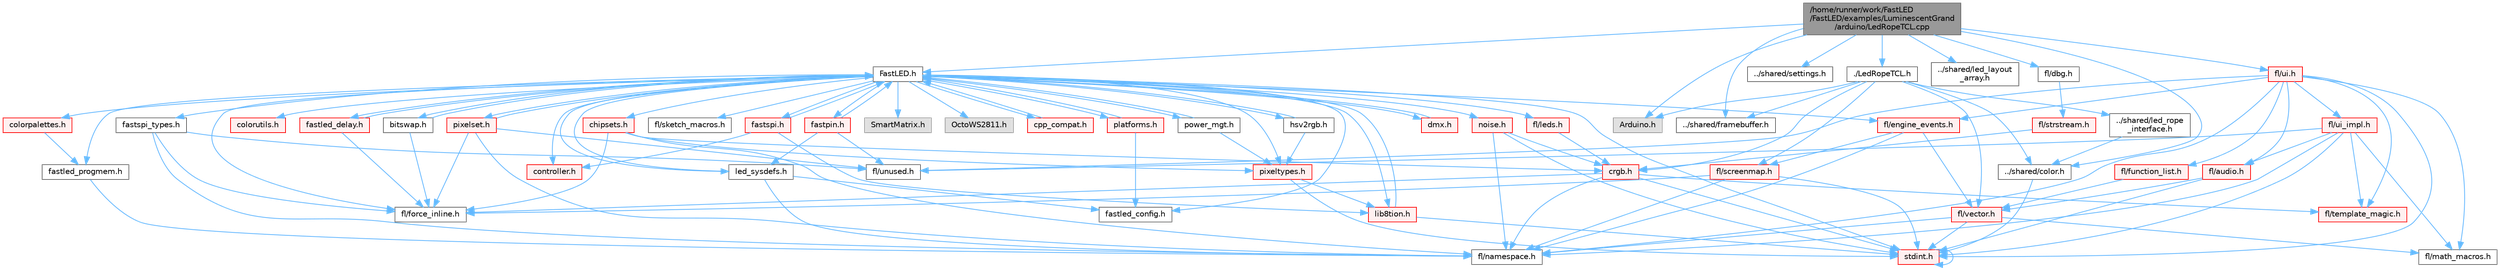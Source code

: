 digraph "/home/runner/work/FastLED/FastLED/examples/LuminescentGrand/arduino/LedRopeTCL.cpp"
{
 // INTERACTIVE_SVG=YES
 // LATEX_PDF_SIZE
  bgcolor="transparent";
  edge [fontname=Helvetica,fontsize=10,labelfontname=Helvetica,labelfontsize=10];
  node [fontname=Helvetica,fontsize=10,shape=box,height=0.2,width=0.4];
  Node1 [id="Node000001",label="/home/runner/work/FastLED\l/FastLED/examples/LuminescentGrand\l/arduino/LedRopeTCL.cpp",height=0.2,width=0.4,color="gray40", fillcolor="grey60", style="filled", fontcolor="black",tooltip=" "];
  Node1 -> Node2 [id="edge1_Node000001_Node000002",color="steelblue1",style="solid",tooltip=" "];
  Node2 [id="Node000002",label="Arduino.h",height=0.2,width=0.4,color="grey60", fillcolor="#E0E0E0", style="filled",tooltip=" "];
  Node1 -> Node3 [id="edge2_Node000001_Node000003",color="steelblue1",style="solid",tooltip=" "];
  Node3 [id="Node000003",label="../shared/color.h",height=0.2,width=0.4,color="grey40", fillcolor="white", style="filled",URL="$de/de1/examples_2_luminescent_grand_2shared_2color_8h.html",tooltip=" "];
  Node3 -> Node4 [id="edge3_Node000003_Node000004",color="steelblue1",style="solid",tooltip=" "];
  Node4 [id="Node000004",label="stdint.h",height=0.2,width=0.4,color="red", fillcolor="#FFF0F0", style="filled",URL="$df/dd8/stdint_8h.html",tooltip=" "];
  Node4 -> Node4 [id="edge4_Node000004_Node000004",color="steelblue1",style="solid",tooltip=" "];
  Node1 -> Node6 [id="edge5_Node000001_Node000006",color="steelblue1",style="solid",tooltip=" "];
  Node6 [id="Node000006",label="../shared/framebuffer.h",height=0.2,width=0.4,color="grey40", fillcolor="white", style="filled",URL="$d4/dd2/framebuffer_8h.html",tooltip=" "];
  Node1 -> Node7 [id="edge6_Node000001_Node000007",color="steelblue1",style="solid",tooltip=" "];
  Node7 [id="Node000007",label="../shared/settings.h",height=0.2,width=0.4,color="grey40", fillcolor="white", style="filled",URL="$de/d60/settings_8h.html",tooltip=" "];
  Node1 -> Node8 [id="edge7_Node000001_Node000008",color="steelblue1",style="solid",tooltip=" "];
  Node8 [id="Node000008",label="./LedRopeTCL.h",height=0.2,width=0.4,color="grey40", fillcolor="white", style="filled",URL="$d9/d7e/_led_rope_t_c_l_8h.html",tooltip=" "];
  Node8 -> Node2 [id="edge8_Node000008_Node000002",color="steelblue1",style="solid",tooltip=" "];
  Node8 -> Node3 [id="edge9_Node000008_Node000003",color="steelblue1",style="solid",tooltip=" "];
  Node8 -> Node6 [id="edge10_Node000008_Node000006",color="steelblue1",style="solid",tooltip=" "];
  Node8 -> Node9 [id="edge11_Node000008_Node000009",color="steelblue1",style="solid",tooltip=" "];
  Node9 [id="Node000009",label="../shared/led_rope\l_interface.h",height=0.2,width=0.4,color="grey40", fillcolor="white", style="filled",URL="$db/d19/led__rope__interface_8h.html",tooltip=" "];
  Node9 -> Node3 [id="edge12_Node000009_Node000003",color="steelblue1",style="solid",tooltip=" "];
  Node8 -> Node10 [id="edge13_Node000008_Node000010",color="steelblue1",style="solid",tooltip=" "];
  Node10 [id="Node000010",label="fl/vector.h",height=0.2,width=0.4,color="red", fillcolor="#FFF0F0", style="filled",URL="$d6/d68/vector_8h.html",tooltip=" "];
  Node10 -> Node4 [id="edge14_Node000010_Node000004",color="steelblue1",style="solid",tooltip=" "];
  Node10 -> Node18 [id="edge15_Node000010_Node000018",color="steelblue1",style="solid",tooltip=" "];
  Node18 [id="Node000018",label="fl/math_macros.h",height=0.2,width=0.4,color="grey40", fillcolor="white", style="filled",URL="$d8/db8/math__macros_8h.html",tooltip=" "];
  Node10 -> Node19 [id="edge16_Node000010_Node000019",color="steelblue1",style="solid",tooltip=" "];
  Node19 [id="Node000019",label="fl/namespace.h",height=0.2,width=0.4,color="grey40", fillcolor="white", style="filled",URL="$df/d2a/namespace_8h.html",tooltip="Implements the FastLED namespace macros."];
  Node8 -> Node31 [id="edge17_Node000008_Node000031",color="steelblue1",style="solid",tooltip=" "];
  Node31 [id="Node000031",label="crgb.h",height=0.2,width=0.4,color="red", fillcolor="#FFF0F0", style="filled",URL="$db/dd1/crgb_8h.html",tooltip="Defines the red, green, and blue (RGB) pixel struct."];
  Node31 -> Node4 [id="edge18_Node000031_Node000004",color="steelblue1",style="solid",tooltip=" "];
  Node31 -> Node19 [id="edge19_Node000031_Node000019",color="steelblue1",style="solid",tooltip=" "];
  Node31 -> Node16 [id="edge20_Node000031_Node000016",color="steelblue1",style="solid",tooltip=" "];
  Node16 [id="Node000016",label="fl/force_inline.h",height=0.2,width=0.4,color="grey40", fillcolor="white", style="filled",URL="$d4/d64/force__inline_8h.html",tooltip=" "];
  Node31 -> Node28 [id="edge21_Node000031_Node000028",color="steelblue1",style="solid",tooltip=" "];
  Node28 [id="Node000028",label="fl/template_magic.h",height=0.2,width=0.4,color="red", fillcolor="#FFF0F0", style="filled",URL="$d8/d0c/template__magic_8h.html",tooltip=" "];
  Node8 -> Node35 [id="edge22_Node000008_Node000035",color="steelblue1",style="solid",tooltip=" "];
  Node35 [id="Node000035",label="fl/screenmap.h",height=0.2,width=0.4,color="red", fillcolor="#FFF0F0", style="filled",URL="$d7/d97/screenmap_8h.html",tooltip=" "];
  Node35 -> Node4 [id="edge23_Node000035_Node000004",color="steelblue1",style="solid",tooltip=" "];
  Node35 -> Node16 [id="edge24_Node000035_Node000016",color="steelblue1",style="solid",tooltip=" "];
  Node35 -> Node19 [id="edge25_Node000035_Node000019",color="steelblue1",style="solid",tooltip=" "];
  Node1 -> Node41 [id="edge26_Node000001_Node000041",color="steelblue1",style="solid",tooltip=" "];
  Node41 [id="Node000041",label="../shared/led_layout\l_array.h",height=0.2,width=0.4,color="grey40", fillcolor="white", style="filled",URL="$df/da2/led__layout__array_8h.html",tooltip=" "];
  Node1 -> Node42 [id="edge27_Node000001_Node000042",color="steelblue1",style="solid",tooltip=" "];
  Node42 [id="Node000042",label="FastLED.h",height=0.2,width=0.4,color="grey40", fillcolor="white", style="filled",URL="$db/d97/_fast_l_e_d_8h.html",tooltip="central include file for FastLED, defines the CFastLED class/object"];
  Node42 -> Node4 [id="edge28_Node000042_Node000004",color="steelblue1",style="solid",tooltip=" "];
  Node42 -> Node43 [id="edge29_Node000042_Node000043",color="steelblue1",style="solid",tooltip=" "];
  Node43 [id="Node000043",label="SmartMatrix.h",height=0.2,width=0.4,color="grey60", fillcolor="#E0E0E0", style="filled",tooltip=" "];
  Node42 -> Node44 [id="edge30_Node000042_Node000044",color="steelblue1",style="solid",tooltip=" "];
  Node44 [id="Node000044",label="OctoWS2811.h",height=0.2,width=0.4,color="grey60", fillcolor="#E0E0E0", style="filled",tooltip=" "];
  Node42 -> Node16 [id="edge31_Node000042_Node000016",color="steelblue1",style="solid",tooltip=" "];
  Node42 -> Node45 [id="edge32_Node000042_Node000045",color="steelblue1",style="solid",tooltip=" "];
  Node45 [id="Node000045",label="cpp_compat.h",height=0.2,width=0.4,color="red", fillcolor="#FFF0F0", style="filled",URL="$d9/d13/cpp__compat_8h.html",tooltip="Compatibility functions based on C++ version."];
  Node45 -> Node42 [id="edge33_Node000045_Node000042",color="steelblue1",style="solid",tooltip=" "];
  Node42 -> Node47 [id="edge34_Node000042_Node000047",color="steelblue1",style="solid",tooltip=" "];
  Node47 [id="Node000047",label="fastled_config.h",height=0.2,width=0.4,color="grey40", fillcolor="white", style="filled",URL="$d5/d11/fastled__config_8h.html",tooltip="Contains definitions that can be used to configure FastLED at compile time."];
  Node42 -> Node48 [id="edge35_Node000042_Node000048",color="steelblue1",style="solid",tooltip=" "];
  Node48 [id="Node000048",label="led_sysdefs.h",height=0.2,width=0.4,color="grey40", fillcolor="white", style="filled",URL="$d9/d3e/led__sysdefs_8h.html",tooltip="Determines which platform system definitions to include."];
  Node48 -> Node42 [id="edge36_Node000048_Node000042",color="steelblue1",style="solid",tooltip=" "];
  Node48 -> Node47 [id="edge37_Node000048_Node000047",color="steelblue1",style="solid",tooltip=" "];
  Node48 -> Node19 [id="edge38_Node000048_Node000019",color="steelblue1",style="solid",tooltip=" "];
  Node42 -> Node49 [id="edge39_Node000042_Node000049",color="steelblue1",style="solid",tooltip=" "];
  Node49 [id="Node000049",label="fastled_delay.h",height=0.2,width=0.4,color="red", fillcolor="#FFF0F0", style="filled",URL="$d0/da8/fastled__delay_8h.html",tooltip="Utility functions and classes for managing delay cycles."];
  Node49 -> Node42 [id="edge40_Node000049_Node000042",color="steelblue1",style="solid",tooltip=" "];
  Node49 -> Node16 [id="edge41_Node000049_Node000016",color="steelblue1",style="solid",tooltip=" "];
  Node42 -> Node51 [id="edge42_Node000042_Node000051",color="steelblue1",style="solid",tooltip=" "];
  Node51 [id="Node000051",label="bitswap.h",height=0.2,width=0.4,color="grey40", fillcolor="white", style="filled",URL="$de/ded/bitswap_8h.html",tooltip="Functions for doing a rotation of bits/bytes used by parallel output."];
  Node51 -> Node42 [id="edge43_Node000051_Node000042",color="steelblue1",style="solid",tooltip=" "];
  Node51 -> Node16 [id="edge44_Node000051_Node000016",color="steelblue1",style="solid",tooltip=" "];
  Node42 -> Node52 [id="edge45_Node000042_Node000052",color="steelblue1",style="solid",tooltip=" "];
  Node52 [id="Node000052",label="controller.h",height=0.2,width=0.4,color="red", fillcolor="#FFF0F0", style="filled",URL="$d2/dd9/controller_8h.html",tooltip="deprecated: base definitions used by led controllers for writing out led data"];
  Node42 -> Node77 [id="edge46_Node000042_Node000077",color="steelblue1",style="solid",tooltip=" "];
  Node77 [id="Node000077",label="fastpin.h",height=0.2,width=0.4,color="red", fillcolor="#FFF0F0", style="filled",URL="$db/d65/fastpin_8h.html",tooltip="Class base definitions for defining fast pin access."];
  Node77 -> Node42 [id="edge47_Node000077_Node000042",color="steelblue1",style="solid",tooltip=" "];
  Node77 -> Node48 [id="edge48_Node000077_Node000048",color="steelblue1",style="solid",tooltip=" "];
  Node77 -> Node26 [id="edge49_Node000077_Node000026",color="steelblue1",style="solid",tooltip=" "];
  Node26 [id="Node000026",label="fl/unused.h",height=0.2,width=0.4,color="grey40", fillcolor="white", style="filled",URL="$d8/d4b/unused_8h.html",tooltip=" "];
  Node42 -> Node78 [id="edge50_Node000042_Node000078",color="steelblue1",style="solid",tooltip=" "];
  Node78 [id="Node000078",label="fastspi_types.h",height=0.2,width=0.4,color="grey40", fillcolor="white", style="filled",URL="$d2/ddb/fastspi__types_8h.html",tooltip="Data types and constants used by SPI interfaces."];
  Node78 -> Node16 [id="edge51_Node000078_Node000016",color="steelblue1",style="solid",tooltip=" "];
  Node78 -> Node19 [id="edge52_Node000078_Node000019",color="steelblue1",style="solid",tooltip=" "];
  Node78 -> Node26 [id="edge53_Node000078_Node000026",color="steelblue1",style="solid",tooltip=" "];
  Node42 -> Node79 [id="edge54_Node000042_Node000079",color="steelblue1",style="solid",tooltip=" "];
  Node79 [id="Node000079",label="dmx.h",height=0.2,width=0.4,color="red", fillcolor="#FFF0F0", style="filled",URL="$d3/de1/dmx_8h.html",tooltip="Defines the DMX512-based LED controllers."];
  Node79 -> Node42 [id="edge55_Node000079_Node000042",color="steelblue1",style="solid",tooltip=" "];
  Node42 -> Node82 [id="edge56_Node000042_Node000082",color="steelblue1",style="solid",tooltip=" "];
  Node82 [id="Node000082",label="platforms.h",height=0.2,width=0.4,color="red", fillcolor="#FFF0F0", style="filled",URL="$da/dc9/platforms_8h.html",tooltip="Determines which platforms headers to include."];
  Node82 -> Node42 [id="edge57_Node000082_Node000042",color="steelblue1",style="solid",tooltip=" "];
  Node82 -> Node47 [id="edge58_Node000082_Node000047",color="steelblue1",style="solid",tooltip=" "];
  Node42 -> Node84 [id="edge59_Node000042_Node000084",color="steelblue1",style="solid",tooltip=" "];
  Node84 [id="Node000084",label="fastled_progmem.h",height=0.2,width=0.4,color="grey40", fillcolor="white", style="filled",URL="$df/dab/fastled__progmem_8h.html",tooltip="Wrapper definitions to allow seamless use of PROGMEM in environments that have it."];
  Node84 -> Node19 [id="edge60_Node000084_Node000019",color="steelblue1",style="solid",tooltip=" "];
  Node42 -> Node55 [id="edge61_Node000042_Node000055",color="steelblue1",style="solid",tooltip=" "];
  Node55 [id="Node000055",label="lib8tion.h",height=0.2,width=0.4,color="red", fillcolor="#FFF0F0", style="filled",URL="$df/da5/lib8tion_8h.html",tooltip="Fast, efficient 8-bit math functions specifically designed for high-performance LED programming."];
  Node55 -> Node42 [id="edge62_Node000055_Node000042",color="steelblue1",style="solid",tooltip=" "];
  Node55 -> Node4 [id="edge63_Node000055_Node000004",color="steelblue1",style="solid",tooltip=" "];
  Node42 -> Node54 [id="edge64_Node000042_Node000054",color="steelblue1",style="solid",tooltip=" "];
  Node54 [id="Node000054",label="pixeltypes.h",height=0.2,width=0.4,color="red", fillcolor="#FFF0F0", style="filled",URL="$d2/dba/pixeltypes_8h.html",tooltip="Includes defintions for RGB and HSV pixels."];
  Node54 -> Node4 [id="edge65_Node000054_Node000004",color="steelblue1",style="solid",tooltip=" "];
  Node54 -> Node55 [id="edge66_Node000054_Node000055",color="steelblue1",style="solid",tooltip=" "];
  Node42 -> Node85 [id="edge67_Node000042_Node000085",color="steelblue1",style="solid",tooltip=" "];
  Node85 [id="Node000085",label="hsv2rgb.h",height=0.2,width=0.4,color="grey40", fillcolor="white", style="filled",URL="$de/d9a/hsv2rgb_8h.html",tooltip="Functions to convert from the HSV colorspace to the RGB colorspace."];
  Node85 -> Node42 [id="edge68_Node000085_Node000042",color="steelblue1",style="solid",tooltip=" "];
  Node85 -> Node54 [id="edge69_Node000085_Node000054",color="steelblue1",style="solid",tooltip=" "];
  Node42 -> Node86 [id="edge70_Node000042_Node000086",color="steelblue1",style="solid",tooltip=" "];
  Node86 [id="Node000086",label="colorutils.h",height=0.2,width=0.4,color="red", fillcolor="#FFF0F0", style="filled",URL="$d1/dfb/colorutils_8h.html",tooltip=" "];
  Node42 -> Node91 [id="edge71_Node000042_Node000091",color="steelblue1",style="solid",tooltip=" "];
  Node91 [id="Node000091",label="pixelset.h",height=0.2,width=0.4,color="red", fillcolor="#FFF0F0", style="filled",URL="$d4/d46/pixelset_8h.html",tooltip="Declares classes for managing logical groups of LEDs."];
  Node91 -> Node16 [id="edge72_Node000091_Node000016",color="steelblue1",style="solid",tooltip=" "];
  Node91 -> Node19 [id="edge73_Node000091_Node000019",color="steelblue1",style="solid",tooltip=" "];
  Node91 -> Node26 [id="edge74_Node000091_Node000026",color="steelblue1",style="solid",tooltip=" "];
  Node91 -> Node42 [id="edge75_Node000091_Node000042",color="steelblue1",style="solid",tooltip=" "];
  Node42 -> Node92 [id="edge76_Node000042_Node000092",color="steelblue1",style="solid",tooltip=" "];
  Node92 [id="Node000092",label="colorpalettes.h",height=0.2,width=0.4,color="red", fillcolor="#FFF0F0", style="filled",URL="$dc/dcc/colorpalettes_8h.html",tooltip="Declarations for the predefined color palettes supplied by FastLED."];
  Node92 -> Node84 [id="edge77_Node000092_Node000084",color="steelblue1",style="solid",tooltip=" "];
  Node42 -> Node93 [id="edge78_Node000042_Node000093",color="steelblue1",style="solid",tooltip=" "];
  Node93 [id="Node000093",label="noise.h",height=0.2,width=0.4,color="red", fillcolor="#FFF0F0", style="filled",URL="$d1/d31/noise_8h.html",tooltip="Functions to generate and fill arrays with noise."];
  Node93 -> Node4 [id="edge79_Node000093_Node000004",color="steelblue1",style="solid",tooltip=" "];
  Node93 -> Node31 [id="edge80_Node000093_Node000031",color="steelblue1",style="solid",tooltip=" "];
  Node93 -> Node19 [id="edge81_Node000093_Node000019",color="steelblue1",style="solid",tooltip=" "];
  Node42 -> Node94 [id="edge82_Node000042_Node000094",color="steelblue1",style="solid",tooltip=" "];
  Node94 [id="Node000094",label="power_mgt.h",height=0.2,width=0.4,color="grey40", fillcolor="white", style="filled",URL="$dc/d5b/power__mgt_8h.html",tooltip="Functions to limit the power used by FastLED."];
  Node94 -> Node42 [id="edge83_Node000094_Node000042",color="steelblue1",style="solid",tooltip=" "];
  Node94 -> Node54 [id="edge84_Node000094_Node000054",color="steelblue1",style="solid",tooltip=" "];
  Node42 -> Node95 [id="edge85_Node000042_Node000095",color="steelblue1",style="solid",tooltip=" "];
  Node95 [id="Node000095",label="fastspi.h",height=0.2,width=0.4,color="red", fillcolor="#FFF0F0", style="filled",URL="$d6/ddc/fastspi_8h.html",tooltip="Serial peripheral interface (SPI) definitions per platform."];
  Node95 -> Node42 [id="edge86_Node000095_Node000042",color="steelblue1",style="solid",tooltip=" "];
  Node95 -> Node52 [id="edge87_Node000095_Node000052",color="steelblue1",style="solid",tooltip=" "];
  Node95 -> Node55 [id="edge88_Node000095_Node000055",color="steelblue1",style="solid",tooltip=" "];
  Node42 -> Node97 [id="edge89_Node000042_Node000097",color="steelblue1",style="solid",tooltip=" "];
  Node97 [id="Node000097",label="chipsets.h",height=0.2,width=0.4,color="red", fillcolor="#FFF0F0", style="filled",URL="$db/d66/chipsets_8h.html",tooltip="Contains the bulk of the definitions for the various LED chipsets supported."];
  Node97 -> Node54 [id="edge90_Node000097_Node000054",color="steelblue1",style="solid",tooltip=" "];
  Node97 -> Node16 [id="edge91_Node000097_Node000016",color="steelblue1",style="solid",tooltip=" "];
  Node97 -> Node31 [id="edge92_Node000097_Node000031",color="steelblue1",style="solid",tooltip=" "];
  Node97 -> Node19 [id="edge93_Node000097_Node000019",color="steelblue1",style="solid",tooltip=" "];
  Node42 -> Node72 [id="edge94_Node000042_Node000072",color="steelblue1",style="solid",tooltip=" "];
  Node72 [id="Node000072",label="fl/engine_events.h",height=0.2,width=0.4,color="red", fillcolor="#FFF0F0", style="filled",URL="$db/dc0/engine__events_8h.html",tooltip=" "];
  Node72 -> Node19 [id="edge95_Node000072_Node000019",color="steelblue1",style="solid",tooltip=" "];
  Node72 -> Node35 [id="edge96_Node000072_Node000035",color="steelblue1",style="solid",tooltip=" "];
  Node72 -> Node10 [id="edge97_Node000072_Node000010",color="steelblue1",style="solid",tooltip=" "];
  Node42 -> Node98 [id="edge98_Node000042_Node000098",color="steelblue1",style="solid",tooltip=" "];
  Node98 [id="Node000098",label="fl/leds.h",height=0.2,width=0.4,color="red", fillcolor="#FFF0F0", style="filled",URL="$da/d78/leds_8h.html",tooltip=" "];
  Node98 -> Node31 [id="edge99_Node000098_Node000031",color="steelblue1",style="solid",tooltip=" "];
  Node42 -> Node99 [id="edge100_Node000042_Node000099",color="steelblue1",style="solid",tooltip=" "];
  Node99 [id="Node000099",label="fl/sketch_macros.h",height=0.2,width=0.4,color="grey40", fillcolor="white", style="filled",URL="$d1/dbc/sketch__macros_8h.html",tooltip=" "];
  Node1 -> Node100 [id="edge101_Node000001_Node000100",color="steelblue1",style="solid",tooltip=" "];
  Node100 [id="Node000100",label="fl/dbg.h",height=0.2,width=0.4,color="grey40", fillcolor="white", style="filled",URL="$d6/d01/dbg_8h.html",tooltip=" "];
  Node100 -> Node101 [id="edge102_Node000100_Node000101",color="steelblue1",style="solid",tooltip=" "];
  Node101 [id="Node000101",label="fl/strstream.h",height=0.2,width=0.4,color="red", fillcolor="#FFF0F0", style="filled",URL="$d8/d00/strstream_8h.html",tooltip=" "];
  Node101 -> Node31 [id="edge103_Node000101_Node000031",color="steelblue1",style="solid",tooltip=" "];
  Node1 -> Node102 [id="edge104_Node000001_Node000102",color="steelblue1",style="solid",tooltip=" "];
  Node102 [id="Node000102",label="fl/ui.h",height=0.2,width=0.4,color="red", fillcolor="#FFF0F0", style="filled",URL="$d9/d3b/ui_8h.html",tooltip=" "];
  Node102 -> Node4 [id="edge105_Node000102_Node000004",color="steelblue1",style="solid",tooltip=" "];
  Node102 -> Node103 [id="edge106_Node000102_Node000103",color="steelblue1",style="solid",tooltip=" "];
  Node103 [id="Node000103",label="fl/audio.h",height=0.2,width=0.4,color="red", fillcolor="#FFF0F0", style="filled",URL="$da/d09/audio_8h.html",tooltip=" "];
  Node103 -> Node10 [id="edge107_Node000103_Node000010",color="steelblue1",style="solid",tooltip=" "];
  Node103 -> Node4 [id="edge108_Node000103_Node000004",color="steelblue1",style="solid",tooltip=" "];
  Node102 -> Node72 [id="edge109_Node000102_Node000072",color="steelblue1",style="solid",tooltip=" "];
  Node102 -> Node106 [id="edge110_Node000102_Node000106",color="steelblue1",style="solid",tooltip=" "];
  Node106 [id="Node000106",label="fl/function_list.h",height=0.2,width=0.4,color="red", fillcolor="#FFF0F0", style="filled",URL="$d0/d64/function__list_8h.html",tooltip=" "];
  Node106 -> Node10 [id="edge111_Node000106_Node000010",color="steelblue1",style="solid",tooltip=" "];
  Node102 -> Node18 [id="edge112_Node000102_Node000018",color="steelblue1",style="solid",tooltip=" "];
  Node102 -> Node19 [id="edge113_Node000102_Node000019",color="steelblue1",style="solid",tooltip=" "];
  Node102 -> Node28 [id="edge114_Node000102_Node000028",color="steelblue1",style="solid",tooltip=" "];
  Node102 -> Node108 [id="edge115_Node000102_Node000108",color="steelblue1",style="solid",tooltip=" "];
  Node108 [id="Node000108",label="fl/ui_impl.h",height=0.2,width=0.4,color="red", fillcolor="#FFF0F0", style="filled",URL="$d6/dc0/ui__impl_8h.html",tooltip=" "];
  Node108 -> Node4 [id="edge116_Node000108_Node000004",color="steelblue1",style="solid",tooltip=" "];
  Node108 -> Node103 [id="edge117_Node000108_Node000103",color="steelblue1",style="solid",tooltip=" "];
  Node108 -> Node18 [id="edge118_Node000108_Node000018",color="steelblue1",style="solid",tooltip=" "];
  Node108 -> Node19 [id="edge119_Node000108_Node000019",color="steelblue1",style="solid",tooltip=" "];
  Node108 -> Node28 [id="edge120_Node000108_Node000028",color="steelblue1",style="solid",tooltip=" "];
  Node108 -> Node26 [id="edge121_Node000108_Node000026",color="steelblue1",style="solid",tooltip=" "];
  Node102 -> Node26 [id="edge122_Node000102_Node000026",color="steelblue1",style="solid",tooltip=" "];
}
